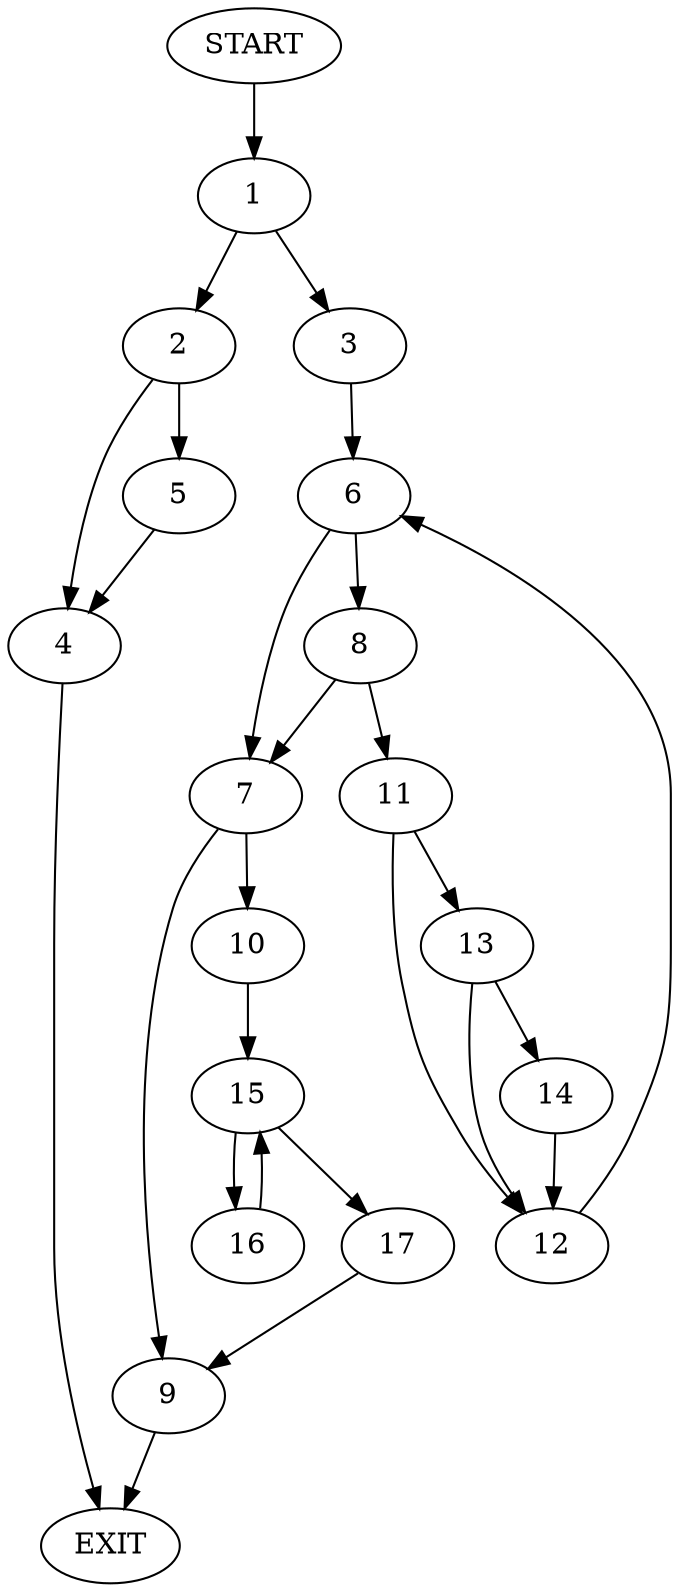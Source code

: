 digraph {
0 [label="START"]
18 [label="EXIT"]
0 -> 1
1 -> 2
1 -> 3
2 -> 4
2 -> 5
3 -> 6
5 -> 4
4 -> 18
6 -> 7
6 -> 8
7 -> 9
7 -> 10
8 -> 11
8 -> 7
11 -> 12
11 -> 13
12 -> 6
13 -> 12
13 -> 14
14 -> 12
10 -> 15
9 -> 18
15 -> 16
15 -> 17
16 -> 15
17 -> 9
}
